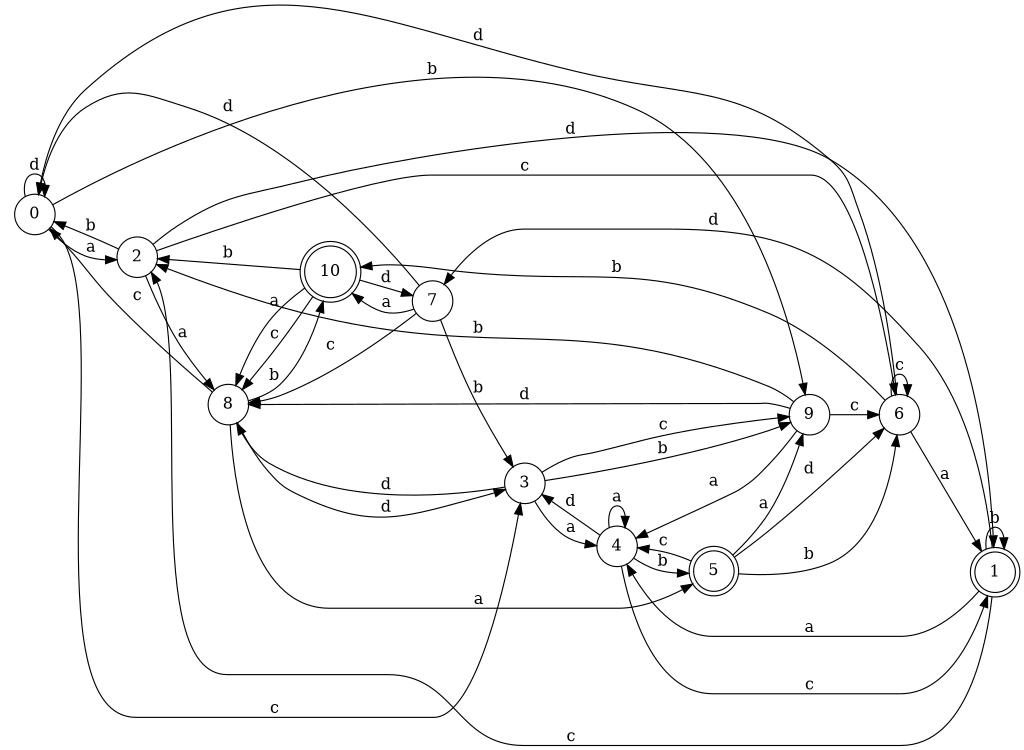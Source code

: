 digraph n9_2 {
__start0 [label="" shape="none"];

rankdir=LR;
size="8,5";

s0 [style="filled", color="black", fillcolor="white" shape="circle", label="0"];
s1 [style="rounded,filled", color="black", fillcolor="white" shape="doublecircle", label="1"];
s2 [style="filled", color="black", fillcolor="white" shape="circle", label="2"];
s3 [style="filled", color="black", fillcolor="white" shape="circle", label="3"];
s4 [style="filled", color="black", fillcolor="white" shape="circle", label="4"];
s5 [style="rounded,filled", color="black", fillcolor="white" shape="doublecircle", label="5"];
s6 [style="filled", color="black", fillcolor="white" shape="circle", label="6"];
s7 [style="filled", color="black", fillcolor="white" shape="circle", label="7"];
s8 [style="filled", color="black", fillcolor="white" shape="circle", label="8"];
s9 [style="filled", color="black", fillcolor="white" shape="circle", label="9"];
s10 [style="rounded,filled", color="black", fillcolor="white" shape="doublecircle", label="10"];
s0 -> s2 [label="a"];
s0 -> s9 [label="b"];
s0 -> s3 [label="c"];
s0 -> s0 [label="d"];
s1 -> s4 [label="a"];
s1 -> s1 [label="b"];
s1 -> s2 [label="c"];
s1 -> s7 [label="d"];
s2 -> s8 [label="a"];
s2 -> s0 [label="b"];
s2 -> s6 [label="c"];
s2 -> s1 [label="d"];
s3 -> s4 [label="a"];
s3 -> s9 [label="b"];
s3 -> s9 [label="c"];
s3 -> s8 [label="d"];
s4 -> s4 [label="a"];
s4 -> s5 [label="b"];
s4 -> s1 [label="c"];
s4 -> s3 [label="d"];
s5 -> s9 [label="a"];
s5 -> s6 [label="b"];
s5 -> s4 [label="c"];
s5 -> s6 [label="d"];
s6 -> s1 [label="a"];
s6 -> s10 [label="b"];
s6 -> s6 [label="c"];
s6 -> s0 [label="d"];
s7 -> s10 [label="a"];
s7 -> s3 [label="b"];
s7 -> s8 [label="c"];
s7 -> s0 [label="d"];
s8 -> s5 [label="a"];
s8 -> s10 [label="b"];
s8 -> s0 [label="c"];
s8 -> s3 [label="d"];
s9 -> s4 [label="a"];
s9 -> s2 [label="b"];
s9 -> s6 [label="c"];
s9 -> s8 [label="d"];
s10 -> s8 [label="a"];
s10 -> s2 [label="b"];
s10 -> s8 [label="c"];
s10 -> s7 [label="d"];

}